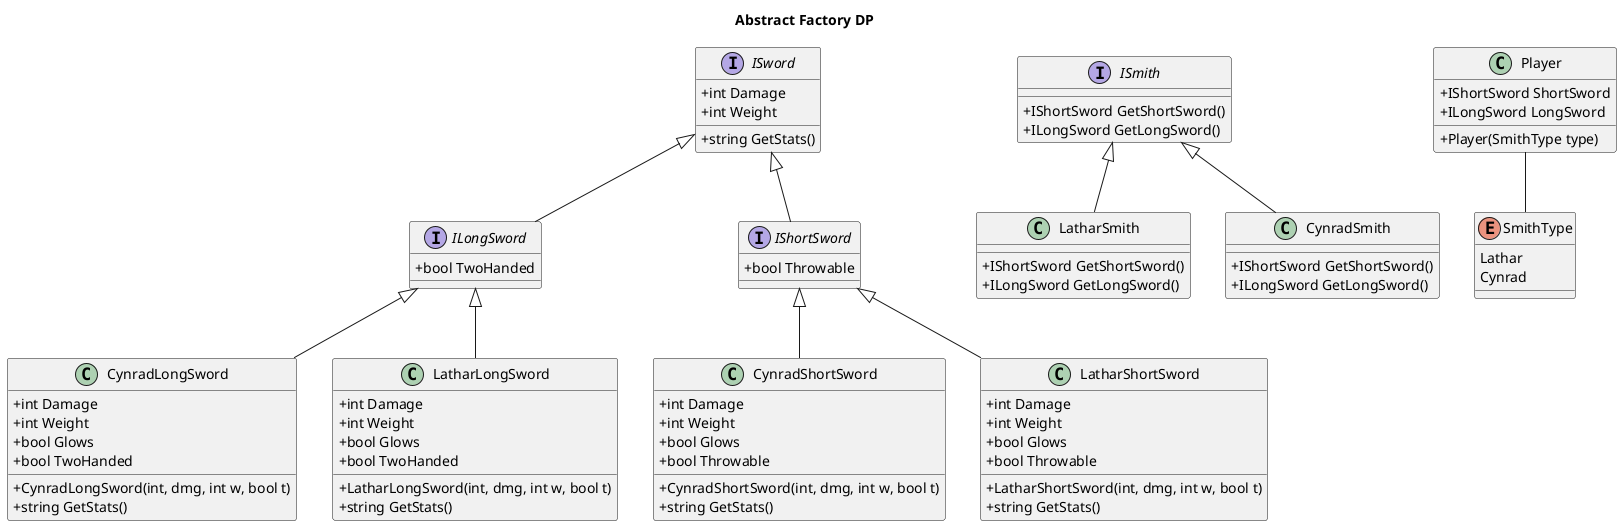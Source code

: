 ﻿@startuml
'https://plantuml.com/class-diagram
skinparam classAttributeIconSize 0
title Abstract Factory DP

ISword <|-- ILongSword
ISword <|-- IShortSword

interface ISword {
+ int Damage
+ int Weight
+ string GetStats()
}

interface ILongSword {
+ bool TwoHanded
}

interface IShortSword {
+ bool Throwable
}

IShortSword <|-- CynradShortSword
class CynradShortSword {
+ int Damage
+ int Weight
+ bool Glows
+ bool Throwable
+ CynradShortSword(int, dmg, int w, bool t)
+ string GetStats()
}

ILongSword <|-- CynradLongSword
class CynradLongSword {
+ int Damage
+ int Weight
+ bool Glows
+ bool TwoHanded
+ CynradLongSword(int, dmg, int w, bool t)
+ string GetStats()
}

IShortSword <|-- LatharShortSword
class LatharShortSword {
+ int Damage
+ int Weight
+ bool Glows
+ bool Throwable
+ LatharShortSword(int, dmg, int w, bool t)
+ string GetStats()
}

ILongSword <|-- LatharLongSword
class LatharLongSword {
+ int Damage
+ int Weight
+ bool Glows
+ bool TwoHanded
+ LatharLongSword(int, dmg, int w, bool t)
+ string GetStats()
}

interface ISmith {
+ IShortSword GetShortSword()
+ ILongSword GetLongSword()
}

ISmith <|-- LatharSmith
class LatharSmith {
+ IShortSword GetShortSword()
+ ILongSword GetLongSword()
}

ISmith <|-- CynradSmith
class CynradSmith {
+ IShortSword GetShortSword()
+ ILongSword GetLongSword()
}

class Player {
+ IShortSword ShortSword
+ ILongSword LongSword
+ Player(SmithType type)
}
Player -- SmithType
enum SmithType {
Lathar
Cynrad
}


@enduml